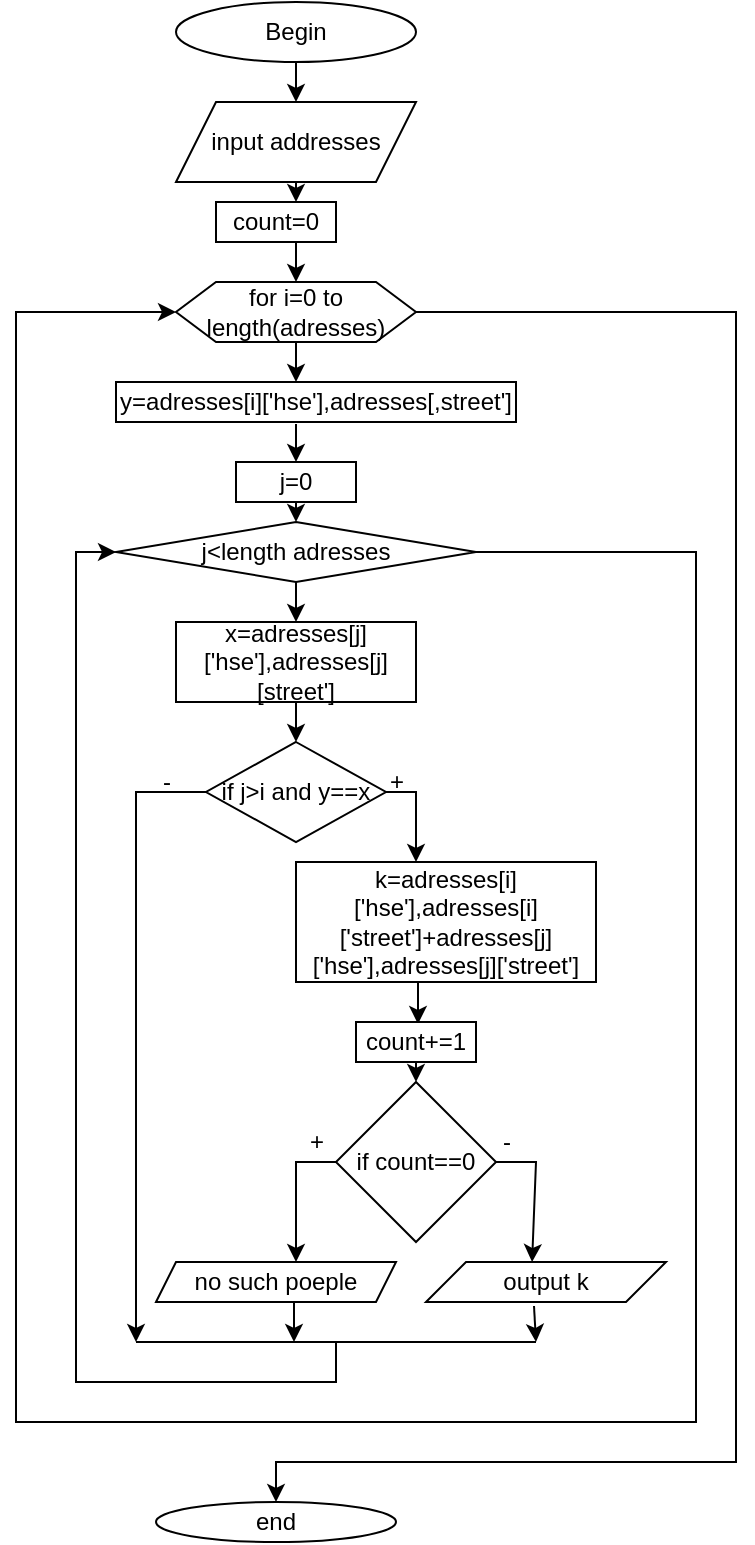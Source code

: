 <mxfile version="20.8.10" type="device"><diagram name="Page-1" id="QypbmyiJFkSL07PF4JjM"><mxGraphModel dx="519" dy="2116" grid="1" gridSize="10" guides="1" tooltips="1" connect="1" arrows="1" fold="1" page="1" pageScale="1" pageWidth="1200" pageHeight="1600" math="0" shadow="0"><root><mxCell id="0"/><mxCell id="1" parent="0"/><mxCell id="4aH2ci0OphNhe4gKjWva-1" value="Begin" style="ellipse;whiteSpace=wrap;html=1;" parent="1" vertex="1"><mxGeometry x="200" y="-490" width="120" height="30" as="geometry"/></mxCell><mxCell id="4aH2ci0OphNhe4gKjWva-2" value="" style="endArrow=classic;html=1;rounded=0;exitX=0.5;exitY=1;exitDx=0;exitDy=0;" parent="1" source="4aH2ci0OphNhe4gKjWva-1" edge="1"><mxGeometry width="50" height="50" relative="1" as="geometry"><mxPoint x="250" y="-390" as="sourcePoint"/><mxPoint x="260" y="-440" as="targetPoint"/></mxGeometry></mxCell><mxCell id="GexooVxjasNLyG4IK-cG-1" value="input addresses" style="shape=parallelogram;perimeter=parallelogramPerimeter;whiteSpace=wrap;html=1;fixedSize=1;" parent="1" vertex="1"><mxGeometry x="200" y="-440" width="120" height="40" as="geometry"/></mxCell><mxCell id="GexooVxjasNLyG4IK-cG-2" value="" style="endArrow=classic;html=1;rounded=0;" parent="1" edge="1"><mxGeometry width="50" height="50" relative="1" as="geometry"><mxPoint x="260" y="-400" as="sourcePoint"/><mxPoint x="260" y="-390" as="targetPoint"/></mxGeometry></mxCell><mxCell id="GexooVxjasNLyG4IK-cG-3" value="count=0" style="rounded=0;whiteSpace=wrap;html=1;" parent="1" vertex="1"><mxGeometry x="220" y="-390" width="60" height="20" as="geometry"/></mxCell><mxCell id="GexooVxjasNLyG4IK-cG-4" value="" style="endArrow=classic;html=1;rounded=0;" parent="1" edge="1"><mxGeometry width="50" height="50" relative="1" as="geometry"><mxPoint x="260" y="-370" as="sourcePoint"/><mxPoint x="260" y="-350" as="targetPoint"/></mxGeometry></mxCell><mxCell id="GexooVxjasNLyG4IK-cG-5" value="for i=0 to length(adresses)" style="shape=hexagon;perimeter=hexagonPerimeter2;whiteSpace=wrap;html=1;fixedSize=1;" parent="1" vertex="1"><mxGeometry x="200" y="-350" width="120" height="30" as="geometry"/></mxCell><mxCell id="GexooVxjasNLyG4IK-cG-6" value="" style="endArrow=classic;html=1;rounded=0;exitX=0.5;exitY=1;exitDx=0;exitDy=0;" parent="1" source="GexooVxjasNLyG4IK-cG-5" edge="1"><mxGeometry width="50" height="50" relative="1" as="geometry"><mxPoint x="370" y="-260" as="sourcePoint"/><mxPoint x="260" y="-300" as="targetPoint"/></mxGeometry></mxCell><mxCell id="GexooVxjasNLyG4IK-cG-7" value="y=adresses[i]['hse'],adresses[,street']" style="rounded=0;whiteSpace=wrap;html=1;" parent="1" vertex="1"><mxGeometry x="170" y="-300" width="200" height="20" as="geometry"/></mxCell><mxCell id="GexooVxjasNLyG4IK-cG-8" value="" style="endArrow=classic;html=1;rounded=0;exitX=0.45;exitY=1.05;exitDx=0;exitDy=0;exitPerimeter=0;" parent="1" source="GexooVxjasNLyG4IK-cG-7" edge="1"><mxGeometry width="50" height="50" relative="1" as="geometry"><mxPoint x="370" y="-210" as="sourcePoint"/><mxPoint x="260" y="-260" as="targetPoint"/></mxGeometry></mxCell><mxCell id="GexooVxjasNLyG4IK-cG-9" value="j=0" style="rounded=0;whiteSpace=wrap;html=1;" parent="1" vertex="1"><mxGeometry x="230" y="-260" width="60" height="20" as="geometry"/></mxCell><mxCell id="GexooVxjasNLyG4IK-cG-10" value="" style="endArrow=classic;html=1;rounded=0;exitX=0.5;exitY=1;exitDx=0;exitDy=0;" parent="1" source="GexooVxjasNLyG4IK-cG-9" edge="1"><mxGeometry width="50" height="50" relative="1" as="geometry"><mxPoint x="270" y="-170" as="sourcePoint"/><mxPoint x="260" y="-230" as="targetPoint"/></mxGeometry></mxCell><mxCell id="GexooVxjasNLyG4IK-cG-11" value="j&amp;lt;length adresses" style="rhombus;whiteSpace=wrap;html=1;" parent="1" vertex="1"><mxGeometry x="170" y="-230" width="180" height="30" as="geometry"/></mxCell><mxCell id="GexooVxjasNLyG4IK-cG-12" style="edgeStyle=orthogonalEdgeStyle;rounded=0;orthogonalLoop=1;jettySize=auto;html=1;exitX=0.5;exitY=1;exitDx=0;exitDy=0;" parent="1" source="GexooVxjasNLyG4IK-cG-11" target="GexooVxjasNLyG4IK-cG-11" edge="1"><mxGeometry relative="1" as="geometry"/></mxCell><mxCell id="GexooVxjasNLyG4IK-cG-14" value="" style="endArrow=classic;html=1;rounded=0;exitX=0.5;exitY=1;exitDx=0;exitDy=0;" parent="1" source="GexooVxjasNLyG4IK-cG-11" edge="1"><mxGeometry width="50" height="50" relative="1" as="geometry"><mxPoint x="270" y="-90" as="sourcePoint"/><mxPoint x="260" y="-180" as="targetPoint"/></mxGeometry></mxCell><mxCell id="GexooVxjasNLyG4IK-cG-15" value="x=adresses[j]['hse'],adresses[j][street']" style="rounded=0;whiteSpace=wrap;html=1;" parent="1" vertex="1"><mxGeometry x="200" y="-180" width="120" height="40" as="geometry"/></mxCell><mxCell id="GexooVxjasNLyG4IK-cG-17" value="" style="endArrow=classic;html=1;rounded=0;exitX=0.5;exitY=1;exitDx=0;exitDy=0;" parent="1" source="GexooVxjasNLyG4IK-cG-15" edge="1"><mxGeometry width="50" height="50" relative="1" as="geometry"><mxPoint x="320" y="-60" as="sourcePoint"/><mxPoint x="260" y="-120" as="targetPoint"/></mxGeometry></mxCell><mxCell id="GexooVxjasNLyG4IK-cG-18" value="if j&amp;gt;i and y==x" style="rhombus;whiteSpace=wrap;html=1;" parent="1" vertex="1"><mxGeometry x="215" y="-120" width="90" height="50" as="geometry"/></mxCell><mxCell id="GexooVxjasNLyG4IK-cG-19" value="" style="endArrow=classic;html=1;rounded=0;exitX=1;exitY=0.5;exitDx=0;exitDy=0;" parent="1" source="GexooVxjasNLyG4IK-cG-18" edge="1"><mxGeometry width="50" height="50" relative="1" as="geometry"><mxPoint x="320" y="-80" as="sourcePoint"/><mxPoint x="320" y="-60" as="targetPoint"/><Array as="points"><mxPoint x="320" y="-95"/></Array></mxGeometry></mxCell><mxCell id="GexooVxjasNLyG4IK-cG-20" value="+" style="text;html=1;align=center;verticalAlign=middle;resizable=0;points=[];autosize=1;strokeColor=none;fillColor=none;" parent="1" vertex="1"><mxGeometry x="295" y="-115" width="30" height="30" as="geometry"/></mxCell><mxCell id="GexooVxjasNLyG4IK-cG-21" value="k=adresses[i]['hse'],adresses[i]['street']+adresses[j]['hse'],adresses[j]['street']" style="rounded=0;whiteSpace=wrap;html=1;" parent="1" vertex="1"><mxGeometry x="260" y="-60" width="150" height="60" as="geometry"/></mxCell><mxCell id="GexooVxjasNLyG4IK-cG-22" value="" style="endArrow=classic;html=1;rounded=0;" parent="1" edge="1"><mxGeometry width="50" height="50" relative="1" as="geometry"><mxPoint x="321" as="sourcePoint"/><mxPoint x="321" y="21" as="targetPoint"/></mxGeometry></mxCell><mxCell id="GexooVxjasNLyG4IK-cG-23" value="count+=1" style="rounded=0;whiteSpace=wrap;html=1;" parent="1" vertex="1"><mxGeometry x="290" y="20" width="60" height="20" as="geometry"/></mxCell><mxCell id="GexooVxjasNLyG4IK-cG-24" value="" style="endArrow=classic;html=1;rounded=0;exitX=0.5;exitY=1;exitDx=0;exitDy=0;" parent="1" source="GexooVxjasNLyG4IK-cG-23" edge="1"><mxGeometry width="50" height="50" relative="1" as="geometry"><mxPoint x="380" y="100" as="sourcePoint"/><mxPoint x="320" y="50" as="targetPoint"/></mxGeometry></mxCell><mxCell id="GexooVxjasNLyG4IK-cG-25" value="if count==0" style="rhombus;whiteSpace=wrap;html=1;" parent="1" vertex="1"><mxGeometry x="280" y="50" width="80" height="80" as="geometry"/></mxCell><mxCell id="GexooVxjasNLyG4IK-cG-26" value="" style="endArrow=classic;html=1;rounded=0;exitX=0;exitY=0.5;exitDx=0;exitDy=0;" parent="1" source="GexooVxjasNLyG4IK-cG-25" edge="1"><mxGeometry width="50" height="50" relative="1" as="geometry"><mxPoint x="200" y="110" as="sourcePoint"/><mxPoint x="260" y="140" as="targetPoint"/><Array as="points"><mxPoint x="260" y="90"/></Array></mxGeometry></mxCell><mxCell id="GexooVxjasNLyG4IK-cG-27" value="+" style="text;html=1;align=center;verticalAlign=middle;resizable=0;points=[];autosize=1;strokeColor=none;fillColor=none;" parent="1" vertex="1"><mxGeometry x="255" y="65" width="30" height="30" as="geometry"/></mxCell><mxCell id="GexooVxjasNLyG4IK-cG-28" value="no such poeple" style="shape=parallelogram;perimeter=parallelogramPerimeter;whiteSpace=wrap;html=1;fixedSize=1;size=10;" parent="1" vertex="1"><mxGeometry x="190" y="140" width="120" height="20" as="geometry"/></mxCell><mxCell id="GexooVxjasNLyG4IK-cG-29" value="" style="endArrow=classic;html=1;rounded=0;exitX=1;exitY=0.5;exitDx=0;exitDy=0;entryX=0.442;entryY=0;entryDx=0;entryDy=0;entryPerimeter=0;" parent="1" source="GexooVxjasNLyG4IK-cG-25" target="GexooVxjasNLyG4IK-cG-30" edge="1"><mxGeometry width="50" height="50" relative="1" as="geometry"><mxPoint x="460" y="70" as="sourcePoint"/><mxPoint x="380" y="130" as="targetPoint"/><Array as="points"><mxPoint x="380" y="90"/></Array></mxGeometry></mxCell><mxCell id="GexooVxjasNLyG4IK-cG-30" value="output k" style="shape=parallelogram;perimeter=parallelogramPerimeter;whiteSpace=wrap;html=1;fixedSize=1;" parent="1" vertex="1"><mxGeometry x="325" y="140" width="120" height="20" as="geometry"/></mxCell><mxCell id="GexooVxjasNLyG4IK-cG-34" value="" style="endArrow=classic;html=1;rounded=0;exitX=0;exitY=0.5;exitDx=0;exitDy=0;" parent="1" source="GexooVxjasNLyG4IK-cG-18" edge="1"><mxGeometry width="50" height="50" relative="1" as="geometry"><mxPoint x="110" y="-10" as="sourcePoint"/><mxPoint x="180" y="180" as="targetPoint"/><Array as="points"><mxPoint x="180" y="-95"/></Array></mxGeometry></mxCell><mxCell id="GexooVxjasNLyG4IK-cG-35" value="" style="endArrow=classic;html=1;rounded=0;" parent="1" edge="1"><mxGeometry width="50" height="50" relative="1" as="geometry"><mxPoint x="259" y="160" as="sourcePoint"/><mxPoint x="259" y="180" as="targetPoint"/></mxGeometry></mxCell><mxCell id="GexooVxjasNLyG4IK-cG-36" value="" style="endArrow=classic;html=1;rounded=0;exitX=0.45;exitY=1.1;exitDx=0;exitDy=0;exitPerimeter=0;" parent="1" source="GexooVxjasNLyG4IK-cG-30" edge="1"><mxGeometry width="50" height="50" relative="1" as="geometry"><mxPoint x="410" y="220" as="sourcePoint"/><mxPoint x="380" y="180" as="targetPoint"/></mxGeometry></mxCell><mxCell id="GexooVxjasNLyG4IK-cG-38" value="" style="endArrow=none;html=1;rounded=0;" parent="1" edge="1"><mxGeometry width="50" height="50" relative="1" as="geometry"><mxPoint x="180" y="180" as="sourcePoint"/><mxPoint x="380" y="180" as="targetPoint"/></mxGeometry></mxCell><mxCell id="GexooVxjasNLyG4IK-cG-39" value="" style="endArrow=classic;html=1;rounded=0;entryX=0;entryY=0.5;entryDx=0;entryDy=0;" parent="1" target="GexooVxjasNLyG4IK-cG-11" edge="1"><mxGeometry width="50" height="50" relative="1" as="geometry"><mxPoint x="280" y="180" as="sourcePoint"/><mxPoint x="330" y="250" as="targetPoint"/><Array as="points"><mxPoint x="280" y="200"/><mxPoint x="150" y="200"/><mxPoint x="150" y="-215"/></Array></mxGeometry></mxCell><mxCell id="GexooVxjasNLyG4IK-cG-40" value="" style="endArrow=classic;html=1;rounded=0;exitX=1;exitY=0.5;exitDx=0;exitDy=0;entryX=0;entryY=0.5;entryDx=0;entryDy=0;" parent="1" source="GexooVxjasNLyG4IK-cG-11" target="GexooVxjasNLyG4IK-cG-5" edge="1"><mxGeometry width="50" height="50" relative="1" as="geometry"><mxPoint x="390" y="-210" as="sourcePoint"/><mxPoint x="120" y="-310" as="targetPoint"/><Array as="points"><mxPoint x="460" y="-215"/><mxPoint x="460" y="220"/><mxPoint x="120" y="220"/><mxPoint x="120" y="-335"/></Array></mxGeometry></mxCell><mxCell id="GexooVxjasNLyG4IK-cG-42" value="-" style="text;html=1;align=center;verticalAlign=middle;resizable=0;points=[];autosize=1;strokeColor=none;fillColor=none;" parent="1" vertex="1"><mxGeometry x="180" y="-115" width="30" height="30" as="geometry"/></mxCell><mxCell id="GexooVxjasNLyG4IK-cG-43" value="" style="endArrow=classic;html=1;rounded=0;exitX=1;exitY=0.5;exitDx=0;exitDy=0;" parent="1" source="GexooVxjasNLyG4IK-cG-5" edge="1"><mxGeometry width="50" height="50" relative="1" as="geometry"><mxPoint x="390" y="-380" as="sourcePoint"/><mxPoint x="250" y="260" as="targetPoint"/><Array as="points"><mxPoint x="480" y="-335"/><mxPoint x="480" y="240"/><mxPoint x="250" y="240"/></Array></mxGeometry></mxCell><mxCell id="GexooVxjasNLyG4IK-cG-44" value="end" style="ellipse;whiteSpace=wrap;html=1;" parent="1" vertex="1"><mxGeometry x="190" y="260" width="120" height="20" as="geometry"/></mxCell><mxCell id="GexooVxjasNLyG4IK-cG-46" value="-" style="text;html=1;align=center;verticalAlign=middle;resizable=0;points=[];autosize=1;strokeColor=none;fillColor=none;" parent="1" vertex="1"><mxGeometry x="350" y="65" width="30" height="30" as="geometry"/></mxCell></root></mxGraphModel></diagram></mxfile>